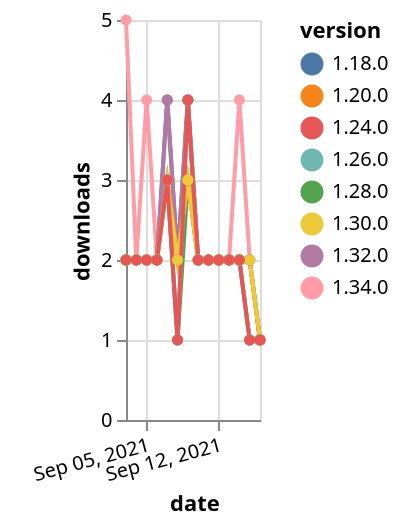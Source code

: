 {"$schema": "https://vega.github.io/schema/vega-lite/v5.json", "description": "A simple bar chart with embedded data.", "data": {"values": [{"date": "2021-09-03", "total": 234, "delta": 5, "version": "1.34.0"}, {"date": "2021-09-04", "total": 236, "delta": 2, "version": "1.34.0"}, {"date": "2021-09-05", "total": 240, "delta": 4, "version": "1.34.0"}, {"date": "2021-09-06", "total": 242, "delta": 2, "version": "1.34.0"}, {"date": "2021-09-07", "total": 245, "delta": 3, "version": "1.34.0"}, {"date": "2021-09-08", "total": 247, "delta": 2, "version": "1.34.0"}, {"date": "2021-09-09", "total": 250, "delta": 3, "version": "1.34.0"}, {"date": "2021-09-10", "total": 252, "delta": 2, "version": "1.34.0"}, {"date": "2021-09-11", "total": 254, "delta": 2, "version": "1.34.0"}, {"date": "2021-09-12", "total": 256, "delta": 2, "version": "1.34.0"}, {"date": "2021-09-13", "total": 258, "delta": 2, "version": "1.34.0"}, {"date": "2021-09-14", "total": 262, "delta": 4, "version": "1.34.0"}, {"date": "2021-09-15", "total": 264, "delta": 2, "version": "1.34.0"}, {"date": "2021-09-16", "total": 265, "delta": 1, "version": "1.34.0"}, {"date": "2021-09-03", "total": 3075, "delta": 2, "version": "1.18.0"}, {"date": "2021-09-04", "total": 3077, "delta": 2, "version": "1.18.0"}, {"date": "2021-09-05", "total": 3079, "delta": 2, "version": "1.18.0"}, {"date": "2021-09-06", "total": 3081, "delta": 2, "version": "1.18.0"}, {"date": "2021-09-07", "total": 3085, "delta": 4, "version": "1.18.0"}, {"date": "2021-09-08", "total": 3087, "delta": 2, "version": "1.18.0"}, {"date": "2021-09-09", "total": 3091, "delta": 4, "version": "1.18.0"}, {"date": "2021-09-10", "total": 3093, "delta": 2, "version": "1.18.0"}, {"date": "2021-09-11", "total": 3095, "delta": 2, "version": "1.18.0"}, {"date": "2021-09-12", "total": 3097, "delta": 2, "version": "1.18.0"}, {"date": "2021-09-13", "total": 3099, "delta": 2, "version": "1.18.0"}, {"date": "2021-09-14", "total": 3101, "delta": 2, "version": "1.18.0"}, {"date": "2021-09-15", "total": 3103, "delta": 2, "version": "1.18.0"}, {"date": "2021-09-16", "total": 3104, "delta": 1, "version": "1.18.0"}, {"date": "2021-09-03", "total": 731, "delta": 2, "version": "1.32.0"}, {"date": "2021-09-04", "total": 733, "delta": 2, "version": "1.32.0"}, {"date": "2021-09-05", "total": 735, "delta": 2, "version": "1.32.0"}, {"date": "2021-09-06", "total": 737, "delta": 2, "version": "1.32.0"}, {"date": "2021-09-07", "total": 741, "delta": 4, "version": "1.32.0"}, {"date": "2021-09-08", "total": 743, "delta": 2, "version": "1.32.0"}, {"date": "2021-09-09", "total": 747, "delta": 4, "version": "1.32.0"}, {"date": "2021-09-10", "total": 749, "delta": 2, "version": "1.32.0"}, {"date": "2021-09-11", "total": 751, "delta": 2, "version": "1.32.0"}, {"date": "2021-09-12", "total": 753, "delta": 2, "version": "1.32.0"}, {"date": "2021-09-13", "total": 755, "delta": 2, "version": "1.32.0"}, {"date": "2021-09-14", "total": 757, "delta": 2, "version": "1.32.0"}, {"date": "2021-09-15", "total": 759, "delta": 2, "version": "1.32.0"}, {"date": "2021-09-16", "total": 760, "delta": 1, "version": "1.32.0"}, {"date": "2021-09-03", "total": 1480, "delta": 2, "version": "1.28.0"}, {"date": "2021-09-04", "total": 1482, "delta": 2, "version": "1.28.0"}, {"date": "2021-09-05", "total": 1484, "delta": 2, "version": "1.28.0"}, {"date": "2021-09-06", "total": 1486, "delta": 2, "version": "1.28.0"}, {"date": "2021-09-07", "total": 1489, "delta": 3, "version": "1.28.0"}, {"date": "2021-09-08", "total": 1490, "delta": 1, "version": "1.28.0"}, {"date": "2021-09-09", "total": 1493, "delta": 3, "version": "1.28.0"}, {"date": "2021-09-10", "total": 1495, "delta": 2, "version": "1.28.0"}, {"date": "2021-09-11", "total": 1497, "delta": 2, "version": "1.28.0"}, {"date": "2021-09-12", "total": 1499, "delta": 2, "version": "1.28.0"}, {"date": "2021-09-13", "total": 1501, "delta": 2, "version": "1.28.0"}, {"date": "2021-09-14", "total": 1503, "delta": 2, "version": "1.28.0"}, {"date": "2021-09-15", "total": 1504, "delta": 1, "version": "1.28.0"}, {"date": "2021-09-16", "total": 1505, "delta": 1, "version": "1.28.0"}, {"date": "2021-09-03", "total": 1637, "delta": 2, "version": "1.26.0"}, {"date": "2021-09-04", "total": 1639, "delta": 2, "version": "1.26.0"}, {"date": "2021-09-05", "total": 1641, "delta": 2, "version": "1.26.0"}, {"date": "2021-09-06", "total": 1643, "delta": 2, "version": "1.26.0"}, {"date": "2021-09-07", "total": 1646, "delta": 3, "version": "1.26.0"}, {"date": "2021-09-08", "total": 1647, "delta": 1, "version": "1.26.0"}, {"date": "2021-09-09", "total": 1651, "delta": 4, "version": "1.26.0"}, {"date": "2021-09-10", "total": 1653, "delta": 2, "version": "1.26.0"}, {"date": "2021-09-11", "total": 1655, "delta": 2, "version": "1.26.0"}, {"date": "2021-09-12", "total": 1657, "delta": 2, "version": "1.26.0"}, {"date": "2021-09-13", "total": 1659, "delta": 2, "version": "1.26.0"}, {"date": "2021-09-14", "total": 1661, "delta": 2, "version": "1.26.0"}, {"date": "2021-09-15", "total": 1662, "delta": 1, "version": "1.26.0"}, {"date": "2021-09-16", "total": 1663, "delta": 1, "version": "1.26.0"}, {"date": "2021-09-03", "total": 2572, "delta": 2, "version": "1.20.0"}, {"date": "2021-09-04", "total": 2574, "delta": 2, "version": "1.20.0"}, {"date": "2021-09-05", "total": 2576, "delta": 2, "version": "1.20.0"}, {"date": "2021-09-06", "total": 2578, "delta": 2, "version": "1.20.0"}, {"date": "2021-09-07", "total": 2581, "delta": 3, "version": "1.20.0"}, {"date": "2021-09-08", "total": 2583, "delta": 2, "version": "1.20.0"}, {"date": "2021-09-09", "total": 2586, "delta": 3, "version": "1.20.0"}, {"date": "2021-09-10", "total": 2588, "delta": 2, "version": "1.20.0"}, {"date": "2021-09-11", "total": 2590, "delta": 2, "version": "1.20.0"}, {"date": "2021-09-12", "total": 2592, "delta": 2, "version": "1.20.0"}, {"date": "2021-09-13", "total": 2594, "delta": 2, "version": "1.20.0"}, {"date": "2021-09-14", "total": 2596, "delta": 2, "version": "1.20.0"}, {"date": "2021-09-15", "total": 2598, "delta": 2, "version": "1.20.0"}, {"date": "2021-09-16", "total": 2599, "delta": 1, "version": "1.20.0"}, {"date": "2021-09-03", "total": 1016, "delta": 2, "version": "1.30.0"}, {"date": "2021-09-04", "total": 1018, "delta": 2, "version": "1.30.0"}, {"date": "2021-09-05", "total": 1020, "delta": 2, "version": "1.30.0"}, {"date": "2021-09-06", "total": 1022, "delta": 2, "version": "1.30.0"}, {"date": "2021-09-07", "total": 1025, "delta": 3, "version": "1.30.0"}, {"date": "2021-09-08", "total": 1027, "delta": 2, "version": "1.30.0"}, {"date": "2021-09-09", "total": 1030, "delta": 3, "version": "1.30.0"}, {"date": "2021-09-10", "total": 1032, "delta": 2, "version": "1.30.0"}, {"date": "2021-09-11", "total": 1034, "delta": 2, "version": "1.30.0"}, {"date": "2021-09-12", "total": 1036, "delta": 2, "version": "1.30.0"}, {"date": "2021-09-13", "total": 1038, "delta": 2, "version": "1.30.0"}, {"date": "2021-09-14", "total": 1040, "delta": 2, "version": "1.30.0"}, {"date": "2021-09-15", "total": 1042, "delta": 2, "version": "1.30.0"}, {"date": "2021-09-16", "total": 1043, "delta": 1, "version": "1.30.0"}, {"date": "2021-09-03", "total": 2043, "delta": 2, "version": "1.24.0"}, {"date": "2021-09-04", "total": 2045, "delta": 2, "version": "1.24.0"}, {"date": "2021-09-05", "total": 2047, "delta": 2, "version": "1.24.0"}, {"date": "2021-09-06", "total": 2049, "delta": 2, "version": "1.24.0"}, {"date": "2021-09-07", "total": 2052, "delta": 3, "version": "1.24.0"}, {"date": "2021-09-08", "total": 2053, "delta": 1, "version": "1.24.0"}, {"date": "2021-09-09", "total": 2057, "delta": 4, "version": "1.24.0"}, {"date": "2021-09-10", "total": 2059, "delta": 2, "version": "1.24.0"}, {"date": "2021-09-11", "total": 2061, "delta": 2, "version": "1.24.0"}, {"date": "2021-09-12", "total": 2063, "delta": 2, "version": "1.24.0"}, {"date": "2021-09-13", "total": 2065, "delta": 2, "version": "1.24.0"}, {"date": "2021-09-14", "total": 2067, "delta": 2, "version": "1.24.0"}, {"date": "2021-09-15", "total": 2068, "delta": 1, "version": "1.24.0"}, {"date": "2021-09-16", "total": 2069, "delta": 1, "version": "1.24.0"}]}, "width": "container", "mark": {"type": "line", "point": {"filled": true}}, "encoding": {"x": {"field": "date", "type": "temporal", "timeUnit": "yearmonthdate", "title": "date", "axis": {"labelAngle": -15}}, "y": {"field": "delta", "type": "quantitative", "title": "downloads"}, "color": {"field": "version", "type": "nominal"}, "tooltip": {"field": "delta"}}}